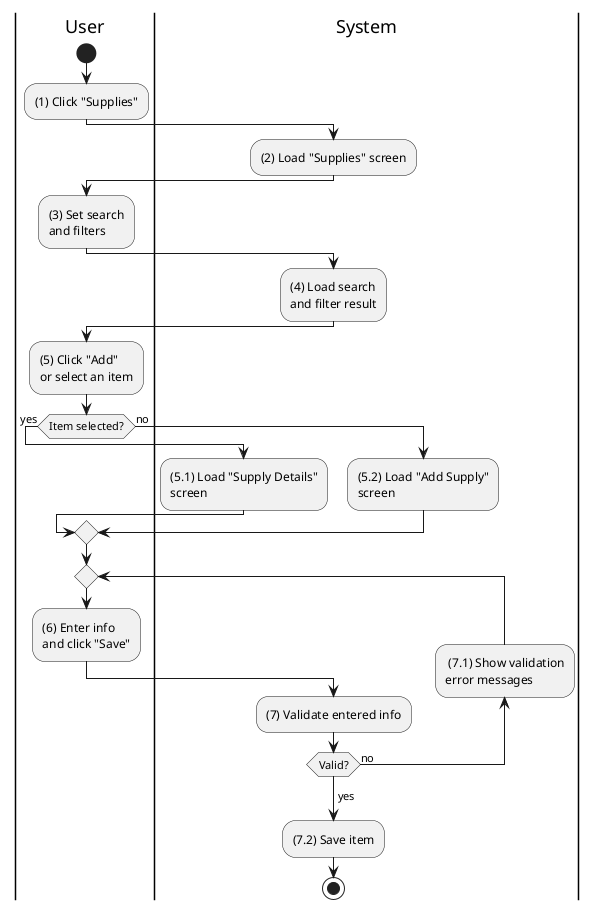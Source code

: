 @startuml supply-manage
|u|User
|s|System

|u|
start
:(1) Click "Supplies";

|s|
:(2) Load "Supplies" screen;

|u|
:(3) Set search\nand filters;

|s|
:(4) Load search\nand filter result;

|u|
:(5) Click "Add"\nor select an item;

if (Item selected?) then (yes)
|s|
:(5.1) Load "Supply Details"\nscreen;
else (no)
:(5.2) Load "Add Supply"\nscreen;
endif

|u|
repeat
    :(6) Enter info\nand click "Save";

    |s|
    :(7) Validate entered info;
    backward: (7.1) Show validation\nerror messages;
repeat while (Valid?) is (no)
->yes;
:(7.2) Save item;
stop
@enduml